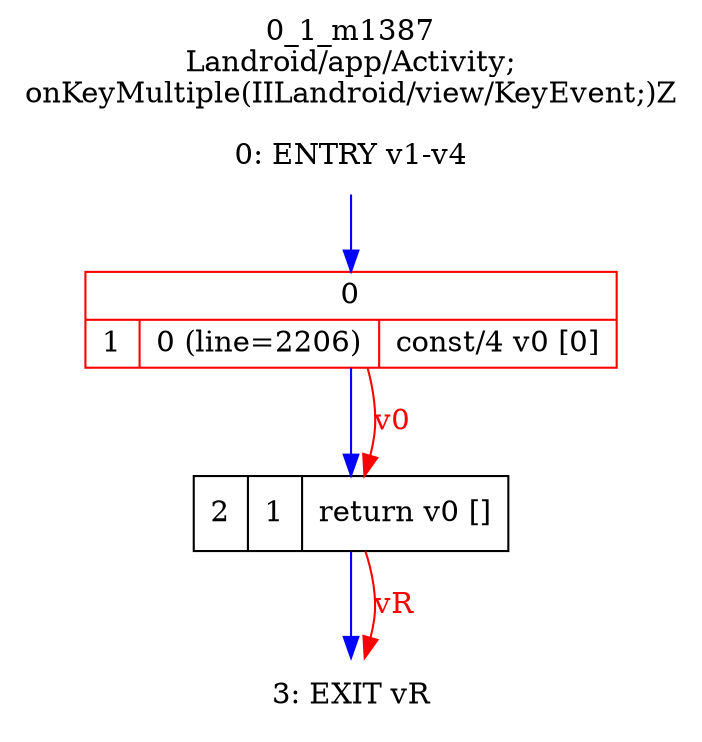 digraph G {
rankdir=UD;
labelloc=t;
label="0_1_m1387\nLandroid/app/Activity;
onKeyMultiple(IILandroid/view/KeyEvent;)Z";
0[label="0: ENTRY v1-v4",shape=plaintext];
1[label="{0|{1|0 (line=2206)|const/4 v0 [0]\l}}",shape=record, color=red];
2[label="2|1|return v0 []\l",shape=record];
3[label="3: EXIT vR",shape=plaintext];
0->1 [color=blue, fontcolor=blue,weight=100, taillabel=""];
1->2 [color=blue, fontcolor=blue,weight=100, taillabel=""];
2->3 [color=blue, fontcolor=blue,weight=100, taillabel=""];
1->2 [color=red, fontcolor=red, label="v0"];
2->3 [color=red, fontcolor=red, label="vR"];
}
